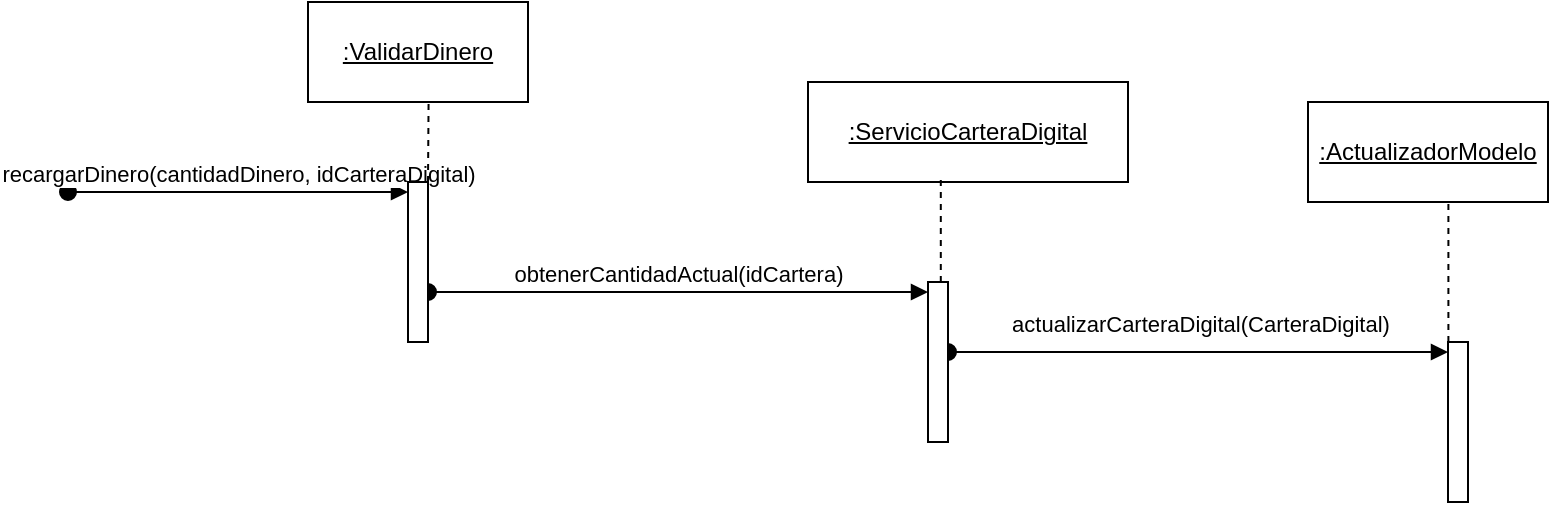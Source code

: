 <mxfile version="24.7.8">
  <diagram name="Página-1" id="x3HWStT9W__NBnJKYiss">
    <mxGraphModel dx="-514" dy="379" grid="1" gridSize="10" guides="1" tooltips="1" connect="1" arrows="1" fold="1" page="1" pageScale="1" pageWidth="827" pageHeight="1169" math="0" shadow="0">
      <root>
        <mxCell id="0" />
        <mxCell id="1" parent="0" />
        <mxCell id="I5j1k1bRZj7yHUh-8-Tb-1" value="&lt;u&gt;:ValidarDinero&lt;/u&gt;" style="html=1;whiteSpace=wrap;" vertex="1" parent="1">
          <mxGeometry x="1100" y="20" width="110" height="50" as="geometry" />
        </mxCell>
        <mxCell id="I5j1k1bRZj7yHUh-8-Tb-2" value="recargarDinero(cantidadDinero, idCarteraDigital)" style="html=1;verticalAlign=bottom;startArrow=oval;endArrow=block;startSize=8;curved=0;rounded=0;entryX=0;entryY=0;entryDx=0;entryDy=5;" edge="1" parent="1" target="I5j1k1bRZj7yHUh-8-Tb-12">
          <mxGeometry relative="1" as="geometry">
            <mxPoint x="980" y="115" as="sourcePoint" />
          </mxGeometry>
        </mxCell>
        <mxCell id="I5j1k1bRZj7yHUh-8-Tb-3" value="obtenerCantidadActual(idCartera)" style="html=1;verticalAlign=bottom;startArrow=oval;endArrow=block;startSize=8;curved=0;rounded=0;entryX=0;entryY=0;entryDx=0;entryDy=5;" edge="1" parent="1" source="I5j1k1bRZj7yHUh-8-Tb-12" target="I5j1k1bRZj7yHUh-8-Tb-11">
          <mxGeometry relative="1" as="geometry">
            <mxPoint x="1180" y="165" as="sourcePoint" />
          </mxGeometry>
        </mxCell>
        <mxCell id="I5j1k1bRZj7yHUh-8-Tb-4" value="&lt;u&gt;:ServicioCarteraDigital&lt;/u&gt;" style="html=1;whiteSpace=wrap;" vertex="1" parent="1">
          <mxGeometry x="1350" y="60" width="160" height="50" as="geometry" />
        </mxCell>
        <mxCell id="I5j1k1bRZj7yHUh-8-Tb-5" value="" style="html=1;points=[[0,0,0,0,5],[0,1,0,0,-5],[1,0,0,0,5],[1,1,0,0,-5]];perimeter=orthogonalPerimeter;outlineConnect=0;targetShapes=umlLifeline;portConstraint=eastwest;newEdgeStyle={&quot;curved&quot;:0,&quot;rounded&quot;:0};" vertex="1" parent="1">
          <mxGeometry x="1670" y="190" width="10" height="80" as="geometry" />
        </mxCell>
        <mxCell id="I5j1k1bRZj7yHUh-8-Tb-6" value="actualizarCarteraDigital(CarteraDigital)" style="html=1;verticalAlign=bottom;startArrow=oval;endArrow=block;startSize=8;curved=0;rounded=0;entryX=0;entryY=0;entryDx=0;entryDy=5;" edge="1" parent="1" target="I5j1k1bRZj7yHUh-8-Tb-5">
          <mxGeometry x="0.002" y="5" relative="1" as="geometry">
            <mxPoint x="1420" y="195" as="sourcePoint" />
            <mxPoint as="offset" />
          </mxGeometry>
        </mxCell>
        <mxCell id="I5j1k1bRZj7yHUh-8-Tb-7" value="&lt;u&gt;:ActualizadorModelo&lt;/u&gt;" style="html=1;whiteSpace=wrap;" vertex="1" parent="1">
          <mxGeometry x="1600" y="70" width="120" height="50" as="geometry" />
        </mxCell>
        <mxCell id="I5j1k1bRZj7yHUh-8-Tb-8" value="" style="endArrow=none;dashed=1;html=1;rounded=0;entryX=0.548;entryY=1.02;entryDx=0;entryDy=0;entryPerimeter=0;" edge="1" parent="1" source="I5j1k1bRZj7yHUh-8-Tb-12" target="I5j1k1bRZj7yHUh-8-Tb-1">
          <mxGeometry width="50" height="50" relative="1" as="geometry">
            <mxPoint x="1200" y="190" as="sourcePoint" />
            <mxPoint x="1250" y="140" as="targetPoint" />
          </mxGeometry>
        </mxCell>
        <mxCell id="I5j1k1bRZj7yHUh-8-Tb-9" value="" style="endArrow=none;dashed=1;html=1;rounded=0;entryX=0.415;entryY=0.98;entryDx=0;entryDy=0;entryPerimeter=0;" edge="1" parent="1" source="I5j1k1bRZj7yHUh-8-Tb-11" target="I5j1k1bRZj7yHUh-8-Tb-4">
          <mxGeometry width="50" height="50" relative="1" as="geometry">
            <mxPoint x="1130" y="130" as="sourcePoint" />
            <mxPoint x="1130" y="41" as="targetPoint" />
          </mxGeometry>
        </mxCell>
        <mxCell id="I5j1k1bRZj7yHUh-8-Tb-10" value="" style="endArrow=none;dashed=1;html=1;rounded=0;entryX=0.585;entryY=0.98;entryDx=0;entryDy=0;entryPerimeter=0;" edge="1" parent="1" source="I5j1k1bRZj7yHUh-8-Tb-5" target="I5j1k1bRZj7yHUh-8-Tb-7">
          <mxGeometry width="50" height="50" relative="1" as="geometry">
            <mxPoint x="1650" y="190" as="sourcePoint" />
            <mxPoint x="1644.67" y="115" as="targetPoint" />
          </mxGeometry>
        </mxCell>
        <mxCell id="I5j1k1bRZj7yHUh-8-Tb-11" value="" style="html=1;points=[[0,0,0,0,5],[0,1,0,0,-5],[1,0,0,0,5],[1,1,0,0,-5]];perimeter=orthogonalPerimeter;outlineConnect=0;targetShapes=umlLifeline;portConstraint=eastwest;newEdgeStyle={&quot;curved&quot;:0,&quot;rounded&quot;:0};" vertex="1" parent="1">
          <mxGeometry x="1410" y="160" width="10" height="80" as="geometry" />
        </mxCell>
        <mxCell id="I5j1k1bRZj7yHUh-8-Tb-12" value="" style="html=1;points=[[0,0,0,0,5],[0,1,0,0,-5],[1,0,0,0,5],[1,1,0,0,-5]];perimeter=orthogonalPerimeter;outlineConnect=0;targetShapes=umlLifeline;portConstraint=eastwest;newEdgeStyle={&quot;curved&quot;:0,&quot;rounded&quot;:0};" vertex="1" parent="1">
          <mxGeometry x="1150" y="110" width="10" height="80" as="geometry" />
        </mxCell>
      </root>
    </mxGraphModel>
  </diagram>
</mxfile>
